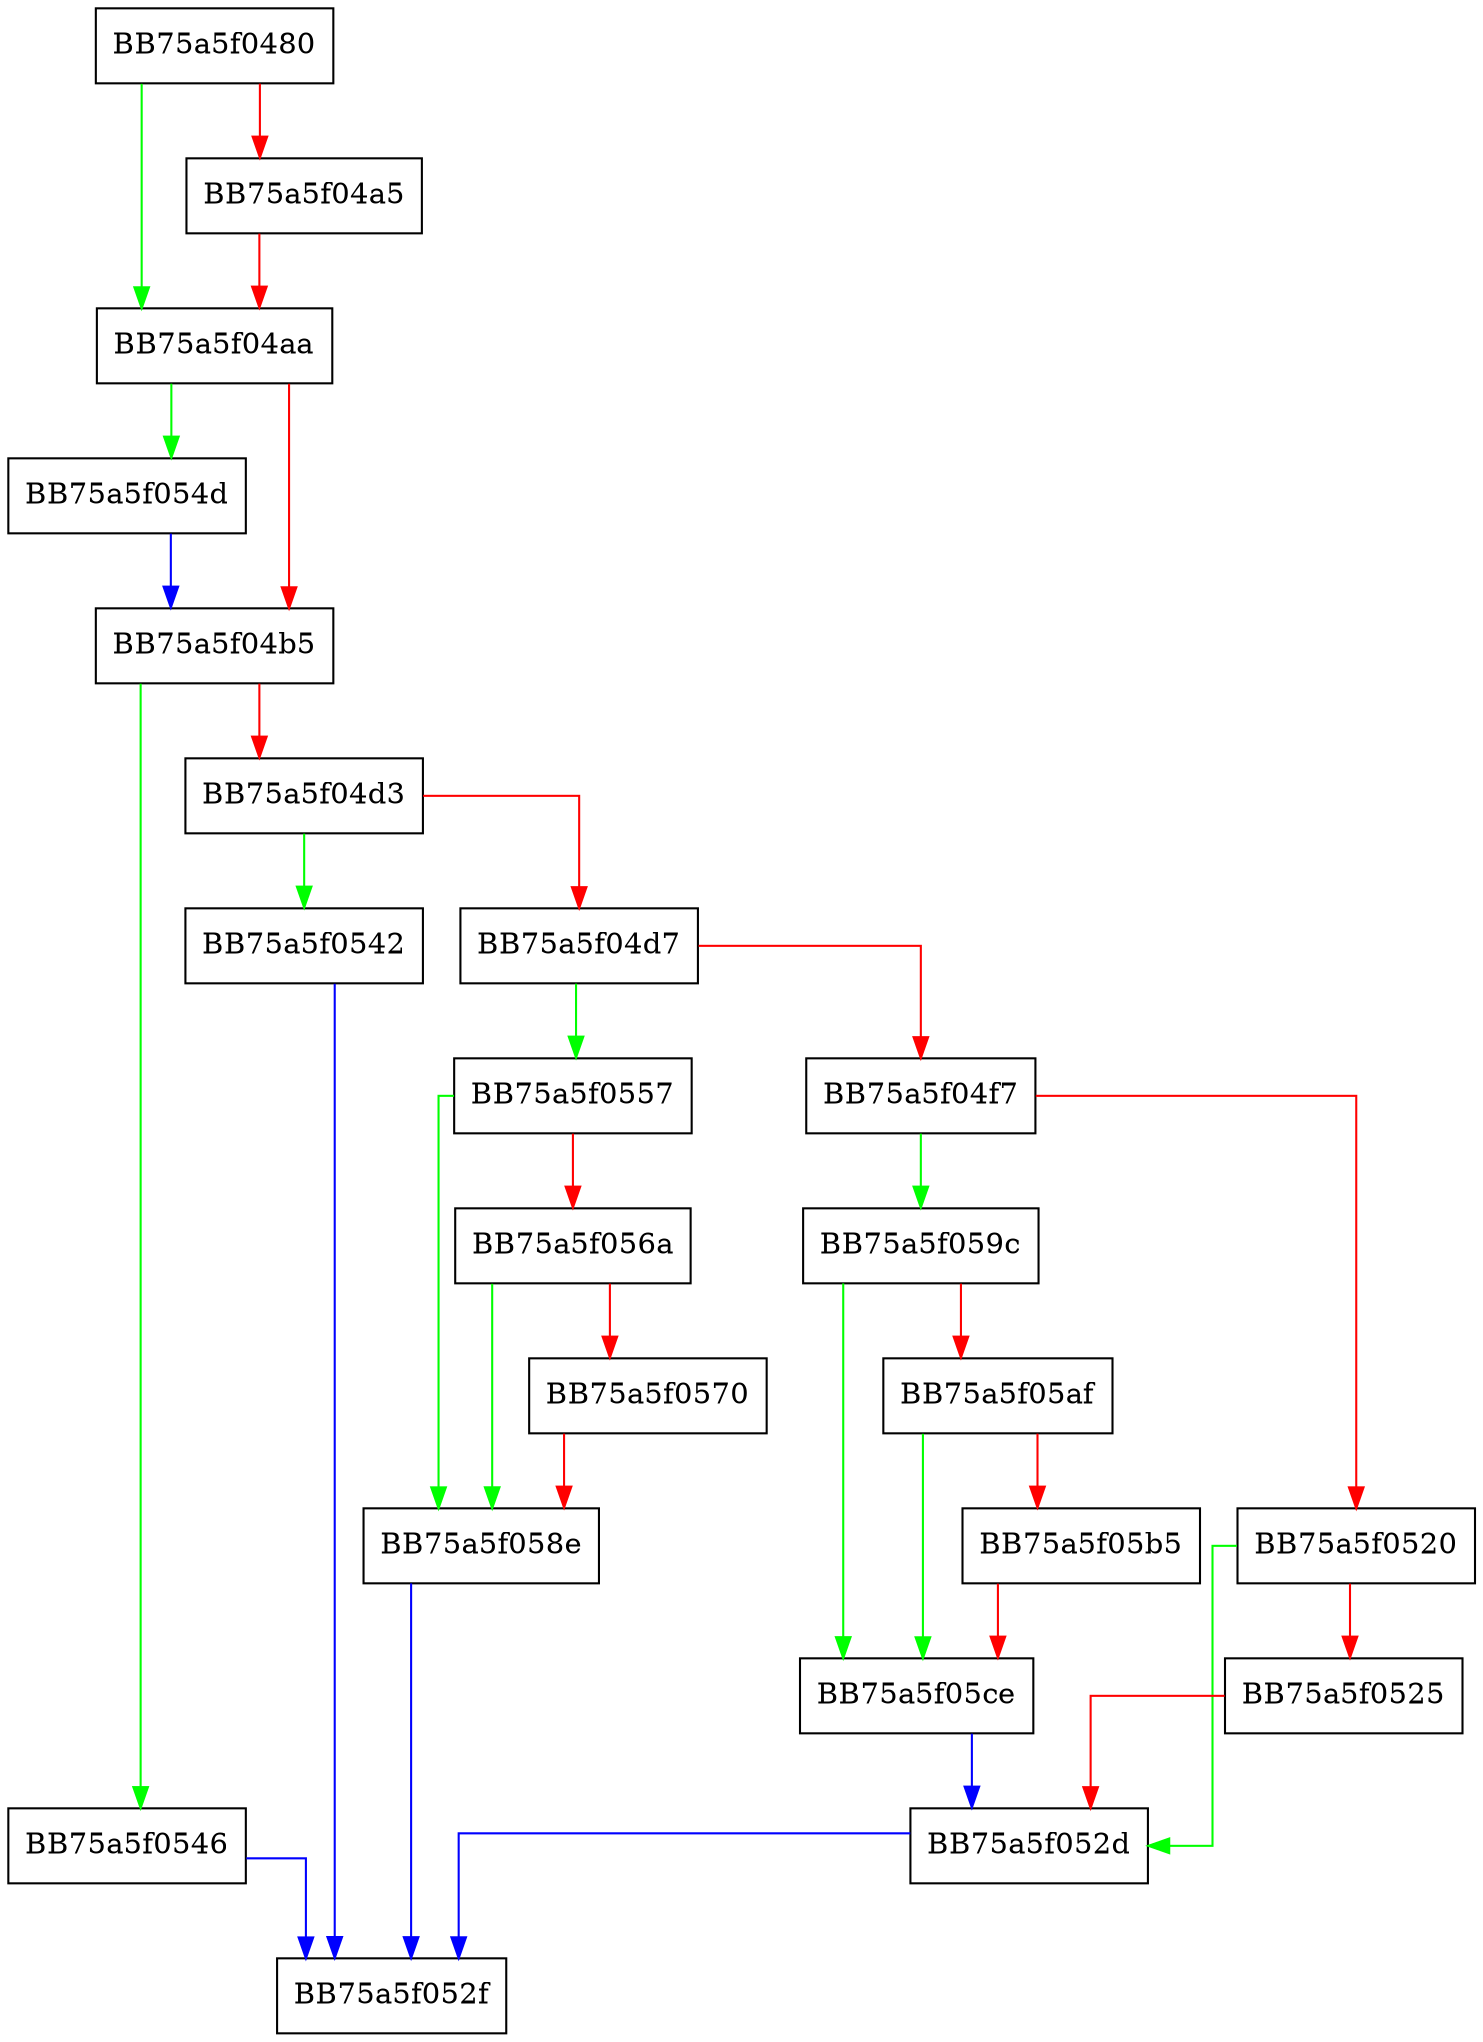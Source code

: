 digraph ParseNonResident {
  node [shape="box"];
  graph [splines=ortho];
  BB75a5f0480 -> BB75a5f04aa [color="green"];
  BB75a5f0480 -> BB75a5f04a5 [color="red"];
  BB75a5f04a5 -> BB75a5f04aa [color="red"];
  BB75a5f04aa -> BB75a5f054d [color="green"];
  BB75a5f04aa -> BB75a5f04b5 [color="red"];
  BB75a5f04b5 -> BB75a5f0546 [color="green"];
  BB75a5f04b5 -> BB75a5f04d3 [color="red"];
  BB75a5f04d3 -> BB75a5f0542 [color="green"];
  BB75a5f04d3 -> BB75a5f04d7 [color="red"];
  BB75a5f04d7 -> BB75a5f0557 [color="green"];
  BB75a5f04d7 -> BB75a5f04f7 [color="red"];
  BB75a5f04f7 -> BB75a5f059c [color="green"];
  BB75a5f04f7 -> BB75a5f0520 [color="red"];
  BB75a5f0520 -> BB75a5f052d [color="green"];
  BB75a5f0520 -> BB75a5f0525 [color="red"];
  BB75a5f0525 -> BB75a5f052d [color="red"];
  BB75a5f052d -> BB75a5f052f [color="blue"];
  BB75a5f0542 -> BB75a5f052f [color="blue"];
  BB75a5f0546 -> BB75a5f052f [color="blue"];
  BB75a5f054d -> BB75a5f04b5 [color="blue"];
  BB75a5f0557 -> BB75a5f058e [color="green"];
  BB75a5f0557 -> BB75a5f056a [color="red"];
  BB75a5f056a -> BB75a5f058e [color="green"];
  BB75a5f056a -> BB75a5f0570 [color="red"];
  BB75a5f0570 -> BB75a5f058e [color="red"];
  BB75a5f058e -> BB75a5f052f [color="blue"];
  BB75a5f059c -> BB75a5f05ce [color="green"];
  BB75a5f059c -> BB75a5f05af [color="red"];
  BB75a5f05af -> BB75a5f05ce [color="green"];
  BB75a5f05af -> BB75a5f05b5 [color="red"];
  BB75a5f05b5 -> BB75a5f05ce [color="red"];
  BB75a5f05ce -> BB75a5f052d [color="blue"];
}
